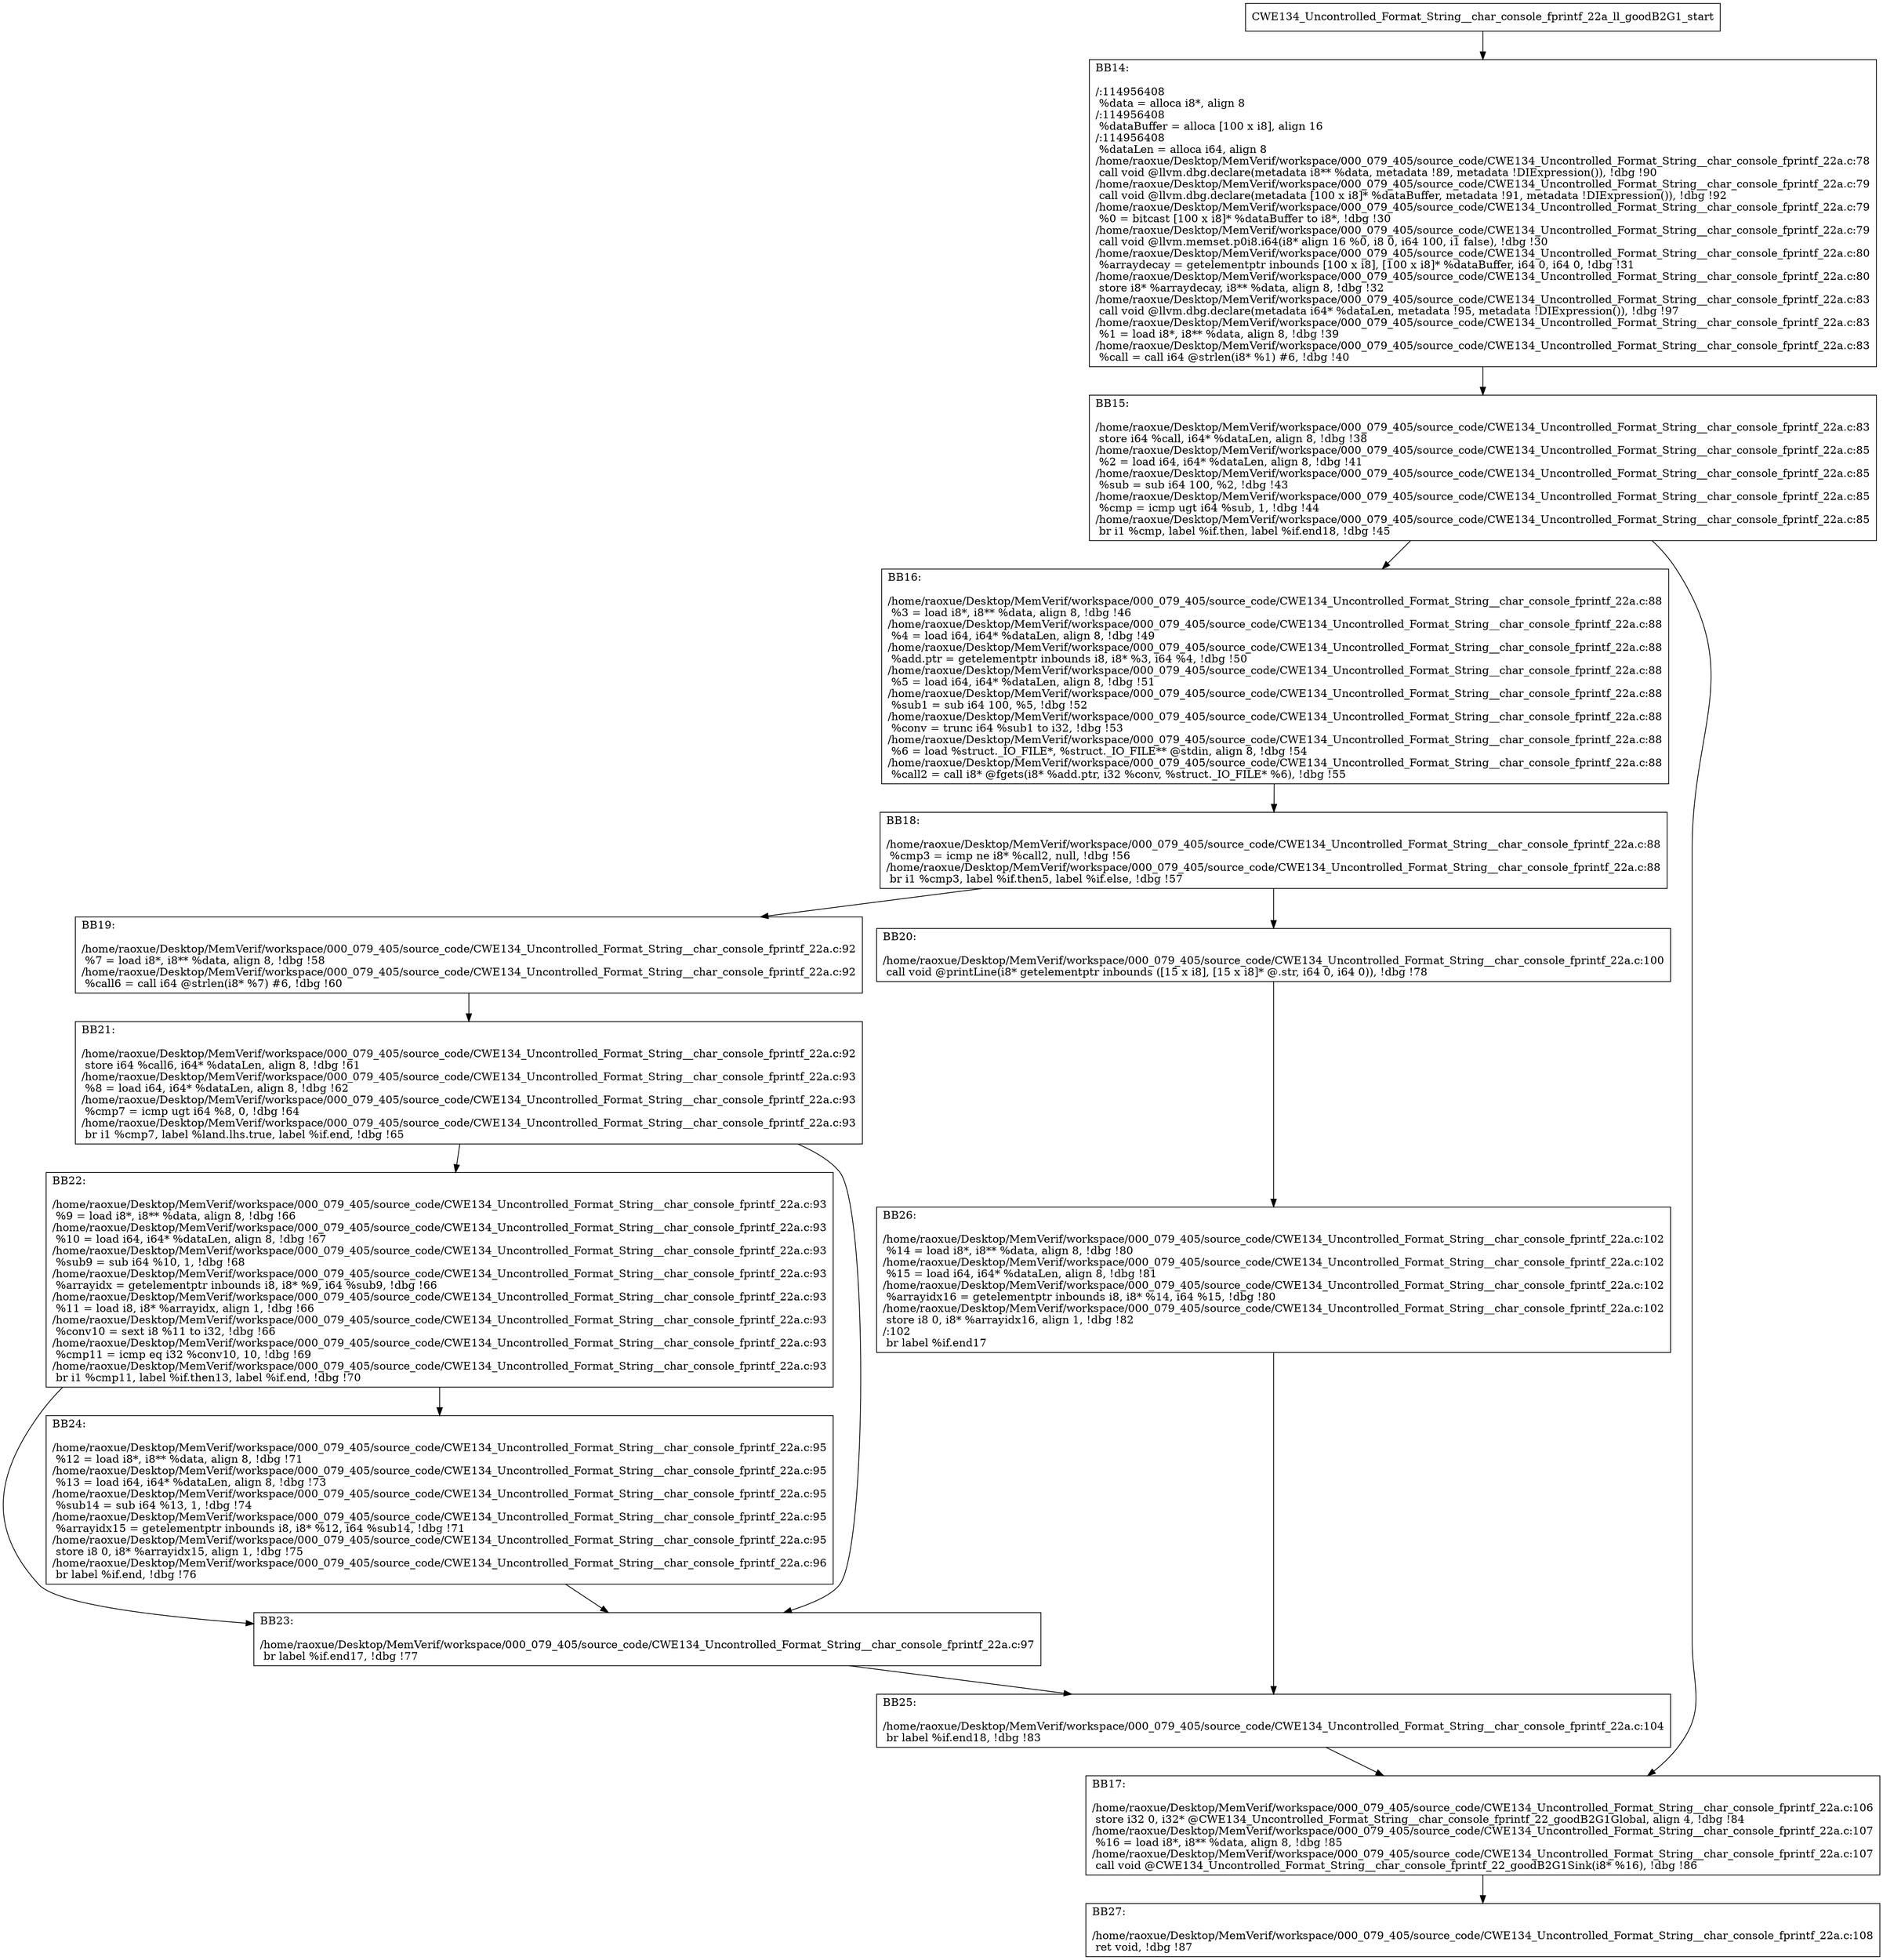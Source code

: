 digraph "CFG for'CWE134_Uncontrolled_Format_String__char_console_fprintf_22a_ll_goodB2G1' function" {
	BBCWE134_Uncontrolled_Format_String__char_console_fprintf_22a_ll_goodB2G1_start[shape=record,label="{CWE134_Uncontrolled_Format_String__char_console_fprintf_22a_ll_goodB2G1_start}"];
	BBCWE134_Uncontrolled_Format_String__char_console_fprintf_22a_ll_goodB2G1_start-> CWE134_Uncontrolled_Format_String__char_console_fprintf_22a_ll_goodB2G1BB14;
	CWE134_Uncontrolled_Format_String__char_console_fprintf_22a_ll_goodB2G1BB14 [shape=record, label="{BB14:\l\l/:114956408\l
  %data = alloca i8*, align 8\l
/:114956408\l
  %dataBuffer = alloca [100 x i8], align 16\l
/:114956408\l
  %dataLen = alloca i64, align 8\l
/home/raoxue/Desktop/MemVerif/workspace/000_079_405/source_code/CWE134_Uncontrolled_Format_String__char_console_fprintf_22a.c:78\l
  call void @llvm.dbg.declare(metadata i8** %data, metadata !89, metadata !DIExpression()), !dbg !90\l
/home/raoxue/Desktop/MemVerif/workspace/000_079_405/source_code/CWE134_Uncontrolled_Format_String__char_console_fprintf_22a.c:79\l
  call void @llvm.dbg.declare(metadata [100 x i8]* %dataBuffer, metadata !91, metadata !DIExpression()), !dbg !92\l
/home/raoxue/Desktop/MemVerif/workspace/000_079_405/source_code/CWE134_Uncontrolled_Format_String__char_console_fprintf_22a.c:79\l
  %0 = bitcast [100 x i8]* %dataBuffer to i8*, !dbg !30\l
/home/raoxue/Desktop/MemVerif/workspace/000_079_405/source_code/CWE134_Uncontrolled_Format_String__char_console_fprintf_22a.c:79\l
  call void @llvm.memset.p0i8.i64(i8* align 16 %0, i8 0, i64 100, i1 false), !dbg !30\l
/home/raoxue/Desktop/MemVerif/workspace/000_079_405/source_code/CWE134_Uncontrolled_Format_String__char_console_fprintf_22a.c:80\l
  %arraydecay = getelementptr inbounds [100 x i8], [100 x i8]* %dataBuffer, i64 0, i64 0, !dbg !31\l
/home/raoxue/Desktop/MemVerif/workspace/000_079_405/source_code/CWE134_Uncontrolled_Format_String__char_console_fprintf_22a.c:80\l
  store i8* %arraydecay, i8** %data, align 8, !dbg !32\l
/home/raoxue/Desktop/MemVerif/workspace/000_079_405/source_code/CWE134_Uncontrolled_Format_String__char_console_fprintf_22a.c:83\l
  call void @llvm.dbg.declare(metadata i64* %dataLen, metadata !95, metadata !DIExpression()), !dbg !97\l
/home/raoxue/Desktop/MemVerif/workspace/000_079_405/source_code/CWE134_Uncontrolled_Format_String__char_console_fprintf_22a.c:83\l
  %1 = load i8*, i8** %data, align 8, !dbg !39\l
/home/raoxue/Desktop/MemVerif/workspace/000_079_405/source_code/CWE134_Uncontrolled_Format_String__char_console_fprintf_22a.c:83\l
  %call = call i64 @strlen(i8* %1) #6, !dbg !40\l
}"];
	CWE134_Uncontrolled_Format_String__char_console_fprintf_22a_ll_goodB2G1BB14-> CWE134_Uncontrolled_Format_String__char_console_fprintf_22a_ll_goodB2G1BB15;
	CWE134_Uncontrolled_Format_String__char_console_fprintf_22a_ll_goodB2G1BB15 [shape=record, label="{BB15:\l\l/home/raoxue/Desktop/MemVerif/workspace/000_079_405/source_code/CWE134_Uncontrolled_Format_String__char_console_fprintf_22a.c:83\l
  store i64 %call, i64* %dataLen, align 8, !dbg !38\l
/home/raoxue/Desktop/MemVerif/workspace/000_079_405/source_code/CWE134_Uncontrolled_Format_String__char_console_fprintf_22a.c:85\l
  %2 = load i64, i64* %dataLen, align 8, !dbg !41\l
/home/raoxue/Desktop/MemVerif/workspace/000_079_405/source_code/CWE134_Uncontrolled_Format_String__char_console_fprintf_22a.c:85\l
  %sub = sub i64 100, %2, !dbg !43\l
/home/raoxue/Desktop/MemVerif/workspace/000_079_405/source_code/CWE134_Uncontrolled_Format_String__char_console_fprintf_22a.c:85\l
  %cmp = icmp ugt i64 %sub, 1, !dbg !44\l
/home/raoxue/Desktop/MemVerif/workspace/000_079_405/source_code/CWE134_Uncontrolled_Format_String__char_console_fprintf_22a.c:85\l
  br i1 %cmp, label %if.then, label %if.end18, !dbg !45\l
}"];
	CWE134_Uncontrolled_Format_String__char_console_fprintf_22a_ll_goodB2G1BB15-> CWE134_Uncontrolled_Format_String__char_console_fprintf_22a_ll_goodB2G1BB16;
	CWE134_Uncontrolled_Format_String__char_console_fprintf_22a_ll_goodB2G1BB15-> CWE134_Uncontrolled_Format_String__char_console_fprintf_22a_ll_goodB2G1BB17;
	CWE134_Uncontrolled_Format_String__char_console_fprintf_22a_ll_goodB2G1BB16 [shape=record, label="{BB16:\l\l/home/raoxue/Desktop/MemVerif/workspace/000_079_405/source_code/CWE134_Uncontrolled_Format_String__char_console_fprintf_22a.c:88\l
  %3 = load i8*, i8** %data, align 8, !dbg !46\l
/home/raoxue/Desktop/MemVerif/workspace/000_079_405/source_code/CWE134_Uncontrolled_Format_String__char_console_fprintf_22a.c:88\l
  %4 = load i64, i64* %dataLen, align 8, !dbg !49\l
/home/raoxue/Desktop/MemVerif/workspace/000_079_405/source_code/CWE134_Uncontrolled_Format_String__char_console_fprintf_22a.c:88\l
  %add.ptr = getelementptr inbounds i8, i8* %3, i64 %4, !dbg !50\l
/home/raoxue/Desktop/MemVerif/workspace/000_079_405/source_code/CWE134_Uncontrolled_Format_String__char_console_fprintf_22a.c:88\l
  %5 = load i64, i64* %dataLen, align 8, !dbg !51\l
/home/raoxue/Desktop/MemVerif/workspace/000_079_405/source_code/CWE134_Uncontrolled_Format_String__char_console_fprintf_22a.c:88\l
  %sub1 = sub i64 100, %5, !dbg !52\l
/home/raoxue/Desktop/MemVerif/workspace/000_079_405/source_code/CWE134_Uncontrolled_Format_String__char_console_fprintf_22a.c:88\l
  %conv = trunc i64 %sub1 to i32, !dbg !53\l
/home/raoxue/Desktop/MemVerif/workspace/000_079_405/source_code/CWE134_Uncontrolled_Format_String__char_console_fprintf_22a.c:88\l
  %6 = load %struct._IO_FILE*, %struct._IO_FILE** @stdin, align 8, !dbg !54\l
/home/raoxue/Desktop/MemVerif/workspace/000_079_405/source_code/CWE134_Uncontrolled_Format_String__char_console_fprintf_22a.c:88\l
  %call2 = call i8* @fgets(i8* %add.ptr, i32 %conv, %struct._IO_FILE* %6), !dbg !55\l
}"];
	CWE134_Uncontrolled_Format_String__char_console_fprintf_22a_ll_goodB2G1BB16-> CWE134_Uncontrolled_Format_String__char_console_fprintf_22a_ll_goodB2G1BB18;
	CWE134_Uncontrolled_Format_String__char_console_fprintf_22a_ll_goodB2G1BB18 [shape=record, label="{BB18:\l\l/home/raoxue/Desktop/MemVerif/workspace/000_079_405/source_code/CWE134_Uncontrolled_Format_String__char_console_fprintf_22a.c:88\l
  %cmp3 = icmp ne i8* %call2, null, !dbg !56\l
/home/raoxue/Desktop/MemVerif/workspace/000_079_405/source_code/CWE134_Uncontrolled_Format_String__char_console_fprintf_22a.c:88\l
  br i1 %cmp3, label %if.then5, label %if.else, !dbg !57\l
}"];
	CWE134_Uncontrolled_Format_String__char_console_fprintf_22a_ll_goodB2G1BB18-> CWE134_Uncontrolled_Format_String__char_console_fprintf_22a_ll_goodB2G1BB19;
	CWE134_Uncontrolled_Format_String__char_console_fprintf_22a_ll_goodB2G1BB18-> CWE134_Uncontrolled_Format_String__char_console_fprintf_22a_ll_goodB2G1BB20;
	CWE134_Uncontrolled_Format_String__char_console_fprintf_22a_ll_goodB2G1BB19 [shape=record, label="{BB19:\l\l/home/raoxue/Desktop/MemVerif/workspace/000_079_405/source_code/CWE134_Uncontrolled_Format_String__char_console_fprintf_22a.c:92\l
  %7 = load i8*, i8** %data, align 8, !dbg !58\l
/home/raoxue/Desktop/MemVerif/workspace/000_079_405/source_code/CWE134_Uncontrolled_Format_String__char_console_fprintf_22a.c:92\l
  %call6 = call i64 @strlen(i8* %7) #6, !dbg !60\l
}"];
	CWE134_Uncontrolled_Format_String__char_console_fprintf_22a_ll_goodB2G1BB19-> CWE134_Uncontrolled_Format_String__char_console_fprintf_22a_ll_goodB2G1BB21;
	CWE134_Uncontrolled_Format_String__char_console_fprintf_22a_ll_goodB2G1BB21 [shape=record, label="{BB21:\l\l/home/raoxue/Desktop/MemVerif/workspace/000_079_405/source_code/CWE134_Uncontrolled_Format_String__char_console_fprintf_22a.c:92\l
  store i64 %call6, i64* %dataLen, align 8, !dbg !61\l
/home/raoxue/Desktop/MemVerif/workspace/000_079_405/source_code/CWE134_Uncontrolled_Format_String__char_console_fprintf_22a.c:93\l
  %8 = load i64, i64* %dataLen, align 8, !dbg !62\l
/home/raoxue/Desktop/MemVerif/workspace/000_079_405/source_code/CWE134_Uncontrolled_Format_String__char_console_fprintf_22a.c:93\l
  %cmp7 = icmp ugt i64 %8, 0, !dbg !64\l
/home/raoxue/Desktop/MemVerif/workspace/000_079_405/source_code/CWE134_Uncontrolled_Format_String__char_console_fprintf_22a.c:93\l
  br i1 %cmp7, label %land.lhs.true, label %if.end, !dbg !65\l
}"];
	CWE134_Uncontrolled_Format_String__char_console_fprintf_22a_ll_goodB2G1BB21-> CWE134_Uncontrolled_Format_String__char_console_fprintf_22a_ll_goodB2G1BB22;
	CWE134_Uncontrolled_Format_String__char_console_fprintf_22a_ll_goodB2G1BB21-> CWE134_Uncontrolled_Format_String__char_console_fprintf_22a_ll_goodB2G1BB23;
	CWE134_Uncontrolled_Format_String__char_console_fprintf_22a_ll_goodB2G1BB22 [shape=record, label="{BB22:\l\l/home/raoxue/Desktop/MemVerif/workspace/000_079_405/source_code/CWE134_Uncontrolled_Format_String__char_console_fprintf_22a.c:93\l
  %9 = load i8*, i8** %data, align 8, !dbg !66\l
/home/raoxue/Desktop/MemVerif/workspace/000_079_405/source_code/CWE134_Uncontrolled_Format_String__char_console_fprintf_22a.c:93\l
  %10 = load i64, i64* %dataLen, align 8, !dbg !67\l
/home/raoxue/Desktop/MemVerif/workspace/000_079_405/source_code/CWE134_Uncontrolled_Format_String__char_console_fprintf_22a.c:93\l
  %sub9 = sub i64 %10, 1, !dbg !68\l
/home/raoxue/Desktop/MemVerif/workspace/000_079_405/source_code/CWE134_Uncontrolled_Format_String__char_console_fprintf_22a.c:93\l
  %arrayidx = getelementptr inbounds i8, i8* %9, i64 %sub9, !dbg !66\l
/home/raoxue/Desktop/MemVerif/workspace/000_079_405/source_code/CWE134_Uncontrolled_Format_String__char_console_fprintf_22a.c:93\l
  %11 = load i8, i8* %arrayidx, align 1, !dbg !66\l
/home/raoxue/Desktop/MemVerif/workspace/000_079_405/source_code/CWE134_Uncontrolled_Format_String__char_console_fprintf_22a.c:93\l
  %conv10 = sext i8 %11 to i32, !dbg !66\l
/home/raoxue/Desktop/MemVerif/workspace/000_079_405/source_code/CWE134_Uncontrolled_Format_String__char_console_fprintf_22a.c:93\l
  %cmp11 = icmp eq i32 %conv10, 10, !dbg !69\l
/home/raoxue/Desktop/MemVerif/workspace/000_079_405/source_code/CWE134_Uncontrolled_Format_String__char_console_fprintf_22a.c:93\l
  br i1 %cmp11, label %if.then13, label %if.end, !dbg !70\l
}"];
	CWE134_Uncontrolled_Format_String__char_console_fprintf_22a_ll_goodB2G1BB22-> CWE134_Uncontrolled_Format_String__char_console_fprintf_22a_ll_goodB2G1BB24;
	CWE134_Uncontrolled_Format_String__char_console_fprintf_22a_ll_goodB2G1BB22-> CWE134_Uncontrolled_Format_String__char_console_fprintf_22a_ll_goodB2G1BB23;
	CWE134_Uncontrolled_Format_String__char_console_fprintf_22a_ll_goodB2G1BB24 [shape=record, label="{BB24:\l\l/home/raoxue/Desktop/MemVerif/workspace/000_079_405/source_code/CWE134_Uncontrolled_Format_String__char_console_fprintf_22a.c:95\l
  %12 = load i8*, i8** %data, align 8, !dbg !71\l
/home/raoxue/Desktop/MemVerif/workspace/000_079_405/source_code/CWE134_Uncontrolled_Format_String__char_console_fprintf_22a.c:95\l
  %13 = load i64, i64* %dataLen, align 8, !dbg !73\l
/home/raoxue/Desktop/MemVerif/workspace/000_079_405/source_code/CWE134_Uncontrolled_Format_String__char_console_fprintf_22a.c:95\l
  %sub14 = sub i64 %13, 1, !dbg !74\l
/home/raoxue/Desktop/MemVerif/workspace/000_079_405/source_code/CWE134_Uncontrolled_Format_String__char_console_fprintf_22a.c:95\l
  %arrayidx15 = getelementptr inbounds i8, i8* %12, i64 %sub14, !dbg !71\l
/home/raoxue/Desktop/MemVerif/workspace/000_079_405/source_code/CWE134_Uncontrolled_Format_String__char_console_fprintf_22a.c:95\l
  store i8 0, i8* %arrayidx15, align 1, !dbg !75\l
/home/raoxue/Desktop/MemVerif/workspace/000_079_405/source_code/CWE134_Uncontrolled_Format_String__char_console_fprintf_22a.c:96\l
  br label %if.end, !dbg !76\l
}"];
	CWE134_Uncontrolled_Format_String__char_console_fprintf_22a_ll_goodB2G1BB24-> CWE134_Uncontrolled_Format_String__char_console_fprintf_22a_ll_goodB2G1BB23;
	CWE134_Uncontrolled_Format_String__char_console_fprintf_22a_ll_goodB2G1BB23 [shape=record, label="{BB23:\l\l/home/raoxue/Desktop/MemVerif/workspace/000_079_405/source_code/CWE134_Uncontrolled_Format_String__char_console_fprintf_22a.c:97\l
  br label %if.end17, !dbg !77\l
}"];
	CWE134_Uncontrolled_Format_String__char_console_fprintf_22a_ll_goodB2G1BB23-> CWE134_Uncontrolled_Format_String__char_console_fprintf_22a_ll_goodB2G1BB25;
	CWE134_Uncontrolled_Format_String__char_console_fprintf_22a_ll_goodB2G1BB20 [shape=record, label="{BB20:\l\l/home/raoxue/Desktop/MemVerif/workspace/000_079_405/source_code/CWE134_Uncontrolled_Format_String__char_console_fprintf_22a.c:100\l
  call void @printLine(i8* getelementptr inbounds ([15 x i8], [15 x i8]* @.str, i64 0, i64 0)), !dbg !78\l
}"];
	CWE134_Uncontrolled_Format_String__char_console_fprintf_22a_ll_goodB2G1BB20-> CWE134_Uncontrolled_Format_String__char_console_fprintf_22a_ll_goodB2G1BB26;
	CWE134_Uncontrolled_Format_String__char_console_fprintf_22a_ll_goodB2G1BB26 [shape=record, label="{BB26:\l\l/home/raoxue/Desktop/MemVerif/workspace/000_079_405/source_code/CWE134_Uncontrolled_Format_String__char_console_fprintf_22a.c:102\l
  %14 = load i8*, i8** %data, align 8, !dbg !80\l
/home/raoxue/Desktop/MemVerif/workspace/000_079_405/source_code/CWE134_Uncontrolled_Format_String__char_console_fprintf_22a.c:102\l
  %15 = load i64, i64* %dataLen, align 8, !dbg !81\l
/home/raoxue/Desktop/MemVerif/workspace/000_079_405/source_code/CWE134_Uncontrolled_Format_String__char_console_fprintf_22a.c:102\l
  %arrayidx16 = getelementptr inbounds i8, i8* %14, i64 %15, !dbg !80\l
/home/raoxue/Desktop/MemVerif/workspace/000_079_405/source_code/CWE134_Uncontrolled_Format_String__char_console_fprintf_22a.c:102\l
  store i8 0, i8* %arrayidx16, align 1, !dbg !82\l
/:102\l
  br label %if.end17\l
}"];
	CWE134_Uncontrolled_Format_String__char_console_fprintf_22a_ll_goodB2G1BB26-> CWE134_Uncontrolled_Format_String__char_console_fprintf_22a_ll_goodB2G1BB25;
	CWE134_Uncontrolled_Format_String__char_console_fprintf_22a_ll_goodB2G1BB25 [shape=record, label="{BB25:\l\l/home/raoxue/Desktop/MemVerif/workspace/000_079_405/source_code/CWE134_Uncontrolled_Format_String__char_console_fprintf_22a.c:104\l
  br label %if.end18, !dbg !83\l
}"];
	CWE134_Uncontrolled_Format_String__char_console_fprintf_22a_ll_goodB2G1BB25-> CWE134_Uncontrolled_Format_String__char_console_fprintf_22a_ll_goodB2G1BB17;
	CWE134_Uncontrolled_Format_String__char_console_fprintf_22a_ll_goodB2G1BB17 [shape=record, label="{BB17:\l\l/home/raoxue/Desktop/MemVerif/workspace/000_079_405/source_code/CWE134_Uncontrolled_Format_String__char_console_fprintf_22a.c:106\l
  store i32 0, i32* @CWE134_Uncontrolled_Format_String__char_console_fprintf_22_goodB2G1Global, align 4, !dbg !84\l
/home/raoxue/Desktop/MemVerif/workspace/000_079_405/source_code/CWE134_Uncontrolled_Format_String__char_console_fprintf_22a.c:107\l
  %16 = load i8*, i8** %data, align 8, !dbg !85\l
/home/raoxue/Desktop/MemVerif/workspace/000_079_405/source_code/CWE134_Uncontrolled_Format_String__char_console_fprintf_22a.c:107\l
  call void @CWE134_Uncontrolled_Format_String__char_console_fprintf_22_goodB2G1Sink(i8* %16), !dbg !86\l
}"];
	CWE134_Uncontrolled_Format_String__char_console_fprintf_22a_ll_goodB2G1BB17-> CWE134_Uncontrolled_Format_String__char_console_fprintf_22a_ll_goodB2G1BB27;
	CWE134_Uncontrolled_Format_String__char_console_fprintf_22a_ll_goodB2G1BB27 [shape=record, label="{BB27:\l\l/home/raoxue/Desktop/MemVerif/workspace/000_079_405/source_code/CWE134_Uncontrolled_Format_String__char_console_fprintf_22a.c:108\l
  ret void, !dbg !87\l
}"];
}
